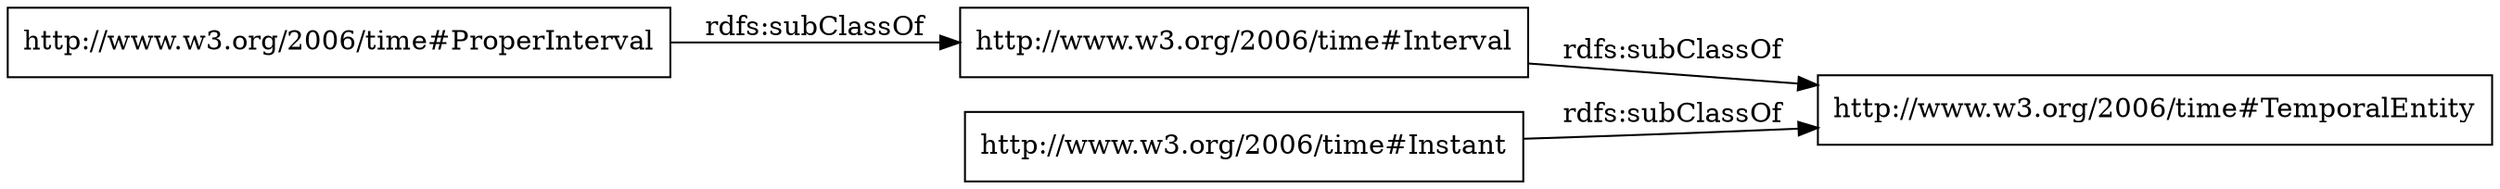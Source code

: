 digraph ar2dtool_diagram { 
rankdir=LR;
size="1000"
node [shape = rectangle, color="black"]; "http://www.w3.org/2006/time#ProperInterval" "http://www.w3.org/2006/time#Interval" "http://www.w3.org/2006/time#TemporalEntity" "http://www.w3.org/2006/time#Instant" ; /*classes style*/
	"http://www.w3.org/2006/time#ProperInterval" -> "http://www.w3.org/2006/time#Interval" [ label = "rdfs:subClassOf" ];
	"http://www.w3.org/2006/time#Instant" -> "http://www.w3.org/2006/time#TemporalEntity" [ label = "rdfs:subClassOf" ];
	"http://www.w3.org/2006/time#Interval" -> "http://www.w3.org/2006/time#TemporalEntity" [ label = "rdfs:subClassOf" ];

}
